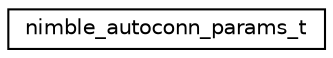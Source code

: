 digraph "Graphical Class Hierarchy"
{
 // LATEX_PDF_SIZE
  edge [fontname="Helvetica",fontsize="10",labelfontname="Helvetica",labelfontsize="10"];
  node [fontname="Helvetica",fontsize="10",shape=record];
  rankdir="LR";
  Node0 [label="nimble_autoconn_params_t",height=0.2,width=0.4,color="black", fillcolor="white", style="filled",URL="$structnimble__autoconn__params__t.html",tooltip="Set of configuration parameters needed to run autoconn."];
}
